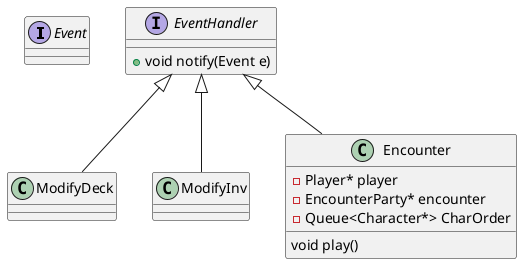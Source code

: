 @startuml Game_Event
interface Event
interface EventHandler
class ModifyDeck
class ModifyInv
class Encounter

EventHandler <|-- ModifyDeck
EventHandler <|-- ModifyInv
EventHandler <|-- Encounter

EventHandler : +void notify(Event e)

Encounter : -Player* player
Encounter : -EncounterParty* encounter
Encounter : -Queue<Character*> CharOrder
Encounter : void play()
@enduml